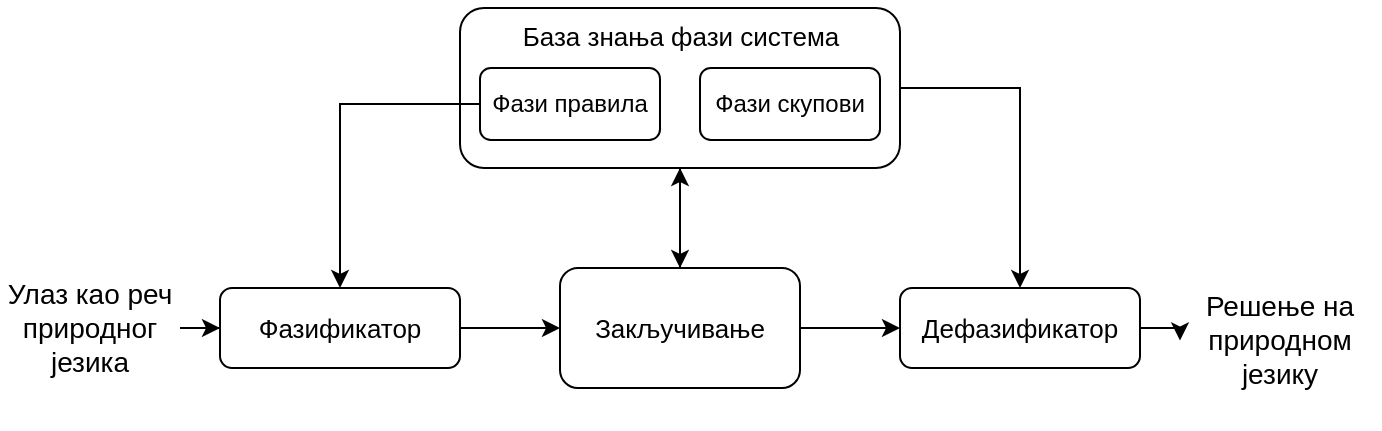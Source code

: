 <mxfile version="20.8.16" type="device"><diagram name="Page-1" id="5N7_SZtitRX4mRMhO8_X"><mxGraphModel dx="880" dy="532" grid="1" gridSize="10" guides="1" tooltips="1" connect="1" arrows="1" fold="1" page="1" pageScale="1" pageWidth="400" pageHeight="400" math="0" shadow="0"><root><mxCell id="0"/><mxCell id="1" parent="0"/><mxCell id="K84eb_ZyHQMP_nykWoNm-21" value="" style="group" vertex="1" connectable="0" parent="1"><mxGeometry x="60" y="95" width="690" height="210" as="geometry"/></mxCell><mxCell id="K84eb_ZyHQMP_nykWoNm-5" value="" style="group" vertex="1" connectable="0" parent="K84eb_ZyHQMP_nykWoNm-21"><mxGeometry x="230" width="220" height="80" as="geometry"/></mxCell><mxCell id="K84eb_ZyHQMP_nykWoNm-1" value="" style="rounded=1;whiteSpace=wrap;html=1;movable=1;resizable=1;rotatable=1;deletable=1;editable=1;connectable=1;" vertex="1" parent="K84eb_ZyHQMP_nykWoNm-5"><mxGeometry width="220" height="80" as="geometry"/></mxCell><mxCell id="K84eb_ZyHQMP_nykWoNm-2" value="Фази правила" style="rounded=1;whiteSpace=wrap;html=1;movable=1;resizable=1;rotatable=1;deletable=1;editable=1;connectable=1;" vertex="1" parent="K84eb_ZyHQMP_nykWoNm-5"><mxGeometry x="10" y="30" width="90" height="36" as="geometry"/></mxCell><mxCell id="K84eb_ZyHQMP_nykWoNm-3" value="Фази скупови" style="rounded=1;whiteSpace=wrap;html=1;movable=1;resizable=1;rotatable=1;deletable=1;editable=1;connectable=1;" vertex="1" parent="K84eb_ZyHQMP_nykWoNm-5"><mxGeometry x="120" y="30" width="90" height="36" as="geometry"/></mxCell><mxCell id="K84eb_ZyHQMP_nykWoNm-4" value="&lt;span style=&quot;font-weight: normal;&quot;&gt;&lt;font style=&quot;font-size: 13px;&quot;&gt;База знања фази система&lt;/font&gt;&lt;/span&gt;" style="text;strokeColor=none;fillColor=none;html=1;fontSize=24;fontStyle=1;verticalAlign=middle;align=center;movable=1;resizable=1;rotatable=1;deletable=1;editable=1;connectable=1;" vertex="1" parent="K84eb_ZyHQMP_nykWoNm-5"><mxGeometry x="10" y="2.5" width="200" height="17.5" as="geometry"/></mxCell><mxCell id="K84eb_ZyHQMP_nykWoNm-7" value="Фазификатор" style="rounded=1;whiteSpace=wrap;html=1;fontSize=13;" vertex="1" parent="K84eb_ZyHQMP_nykWoNm-21"><mxGeometry x="110" y="140" width="120" height="40" as="geometry"/></mxCell><mxCell id="K84eb_ZyHQMP_nykWoNm-9" value="Дефазификатор" style="rounded=1;whiteSpace=wrap;html=1;fontSize=13;" vertex="1" parent="K84eb_ZyHQMP_nykWoNm-21"><mxGeometry x="450" y="140" width="120" height="40" as="geometry"/></mxCell><mxCell id="K84eb_ZyHQMP_nykWoNm-10" style="edgeStyle=orthogonalEdgeStyle;rounded=0;orthogonalLoop=1;jettySize=auto;html=1;entryX=0.5;entryY=0;entryDx=0;entryDy=0;fontSize=13;" edge="1" parent="K84eb_ZyHQMP_nykWoNm-21" source="K84eb_ZyHQMP_nykWoNm-2" target="K84eb_ZyHQMP_nykWoNm-7"><mxGeometry relative="1" as="geometry"/></mxCell><mxCell id="K84eb_ZyHQMP_nykWoNm-11" style="edgeStyle=orthogonalEdgeStyle;rounded=0;orthogonalLoop=1;jettySize=auto;html=1;entryX=0.5;entryY=0;entryDx=0;entryDy=0;fontSize=13;" edge="1" parent="K84eb_ZyHQMP_nykWoNm-21" source="K84eb_ZyHQMP_nykWoNm-1" target="K84eb_ZyHQMP_nykWoNm-9"><mxGeometry relative="1" as="geometry"><Array as="points"><mxPoint x="510" y="40"/></Array></mxGeometry></mxCell><mxCell id="K84eb_ZyHQMP_nykWoNm-14" style="edgeStyle=orthogonalEdgeStyle;rounded=0;orthogonalLoop=1;jettySize=auto;html=1;entryX=0;entryY=0.5;entryDx=0;entryDy=0;fontSize=13;" edge="1" parent="K84eb_ZyHQMP_nykWoNm-21" source="K84eb_ZyHQMP_nykWoNm-12" target="K84eb_ZyHQMP_nykWoNm-9"><mxGeometry relative="1" as="geometry"/></mxCell><mxCell id="K84eb_ZyHQMP_nykWoNm-16" style="edgeStyle=orthogonalEdgeStyle;rounded=0;orthogonalLoop=1;jettySize=auto;html=1;exitX=0.5;exitY=0;exitDx=0;exitDy=0;entryX=0.5;entryY=1;entryDx=0;entryDy=0;fontSize=13;" edge="1" parent="K84eb_ZyHQMP_nykWoNm-21" source="K84eb_ZyHQMP_nykWoNm-12" target="K84eb_ZyHQMP_nykWoNm-1"><mxGeometry relative="1" as="geometry"/></mxCell><mxCell id="K84eb_ZyHQMP_nykWoNm-12" value="Закључивање" style="rounded=1;whiteSpace=wrap;html=1;fontSize=13;" vertex="1" parent="K84eb_ZyHQMP_nykWoNm-21"><mxGeometry x="280" y="130" width="120" height="60" as="geometry"/></mxCell><mxCell id="K84eb_ZyHQMP_nykWoNm-13" style="edgeStyle=orthogonalEdgeStyle;rounded=0;orthogonalLoop=1;jettySize=auto;html=1;entryX=0;entryY=0.5;entryDx=0;entryDy=0;fontSize=13;" edge="1" parent="K84eb_ZyHQMP_nykWoNm-21" source="K84eb_ZyHQMP_nykWoNm-7" target="K84eb_ZyHQMP_nykWoNm-12"><mxGeometry relative="1" as="geometry"/></mxCell><mxCell id="K84eb_ZyHQMP_nykWoNm-15" style="edgeStyle=orthogonalEdgeStyle;rounded=0;orthogonalLoop=1;jettySize=auto;html=1;exitX=0.5;exitY=1;exitDx=0;exitDy=0;entryX=0.5;entryY=0;entryDx=0;entryDy=0;fontSize=13;" edge="1" parent="K84eb_ZyHQMP_nykWoNm-21" source="K84eb_ZyHQMP_nykWoNm-1" target="K84eb_ZyHQMP_nykWoNm-12"><mxGeometry relative="1" as="geometry"/></mxCell><mxCell id="K84eb_ZyHQMP_nykWoNm-18" style="edgeStyle=orthogonalEdgeStyle;rounded=0;orthogonalLoop=1;jettySize=auto;html=1;entryX=0;entryY=0.5;entryDx=0;entryDy=0;fontSize=14;" edge="1" parent="K84eb_ZyHQMP_nykWoNm-21" source="K84eb_ZyHQMP_nykWoNm-17" target="K84eb_ZyHQMP_nykWoNm-7"><mxGeometry relative="1" as="geometry"/></mxCell><mxCell id="K84eb_ZyHQMP_nykWoNm-17" value="&lt;font style=&quot;font-size: 14px;&quot;&gt;Улаз као реч природног језика&lt;/font&gt;" style="text;html=1;strokeColor=none;fillColor=none;align=center;verticalAlign=middle;whiteSpace=wrap;rounded=0;fontSize=13;" vertex="1" parent="K84eb_ZyHQMP_nykWoNm-21"><mxGeometry y="122.5" width="90" height="75" as="geometry"/></mxCell><mxCell id="K84eb_ZyHQMP_nykWoNm-19" value="&lt;font style=&quot;font-size: 14px;&quot;&gt;Решење на природном језику&lt;/font&gt;" style="text;html=1;strokeColor=none;fillColor=none;align=center;verticalAlign=middle;whiteSpace=wrap;rounded=0;fontSize=13;" vertex="1" parent="K84eb_ZyHQMP_nykWoNm-21"><mxGeometry x="590" y="122.5" width="100" height="87.5" as="geometry"/></mxCell><mxCell id="K84eb_ZyHQMP_nykWoNm-20" style="edgeStyle=orthogonalEdgeStyle;rounded=0;orthogonalLoop=1;jettySize=auto;html=1;fontSize=14;" edge="1" parent="K84eb_ZyHQMP_nykWoNm-21" source="K84eb_ZyHQMP_nykWoNm-9" target="K84eb_ZyHQMP_nykWoNm-19"><mxGeometry relative="1" as="geometry"/></mxCell></root></mxGraphModel></diagram></mxfile>
